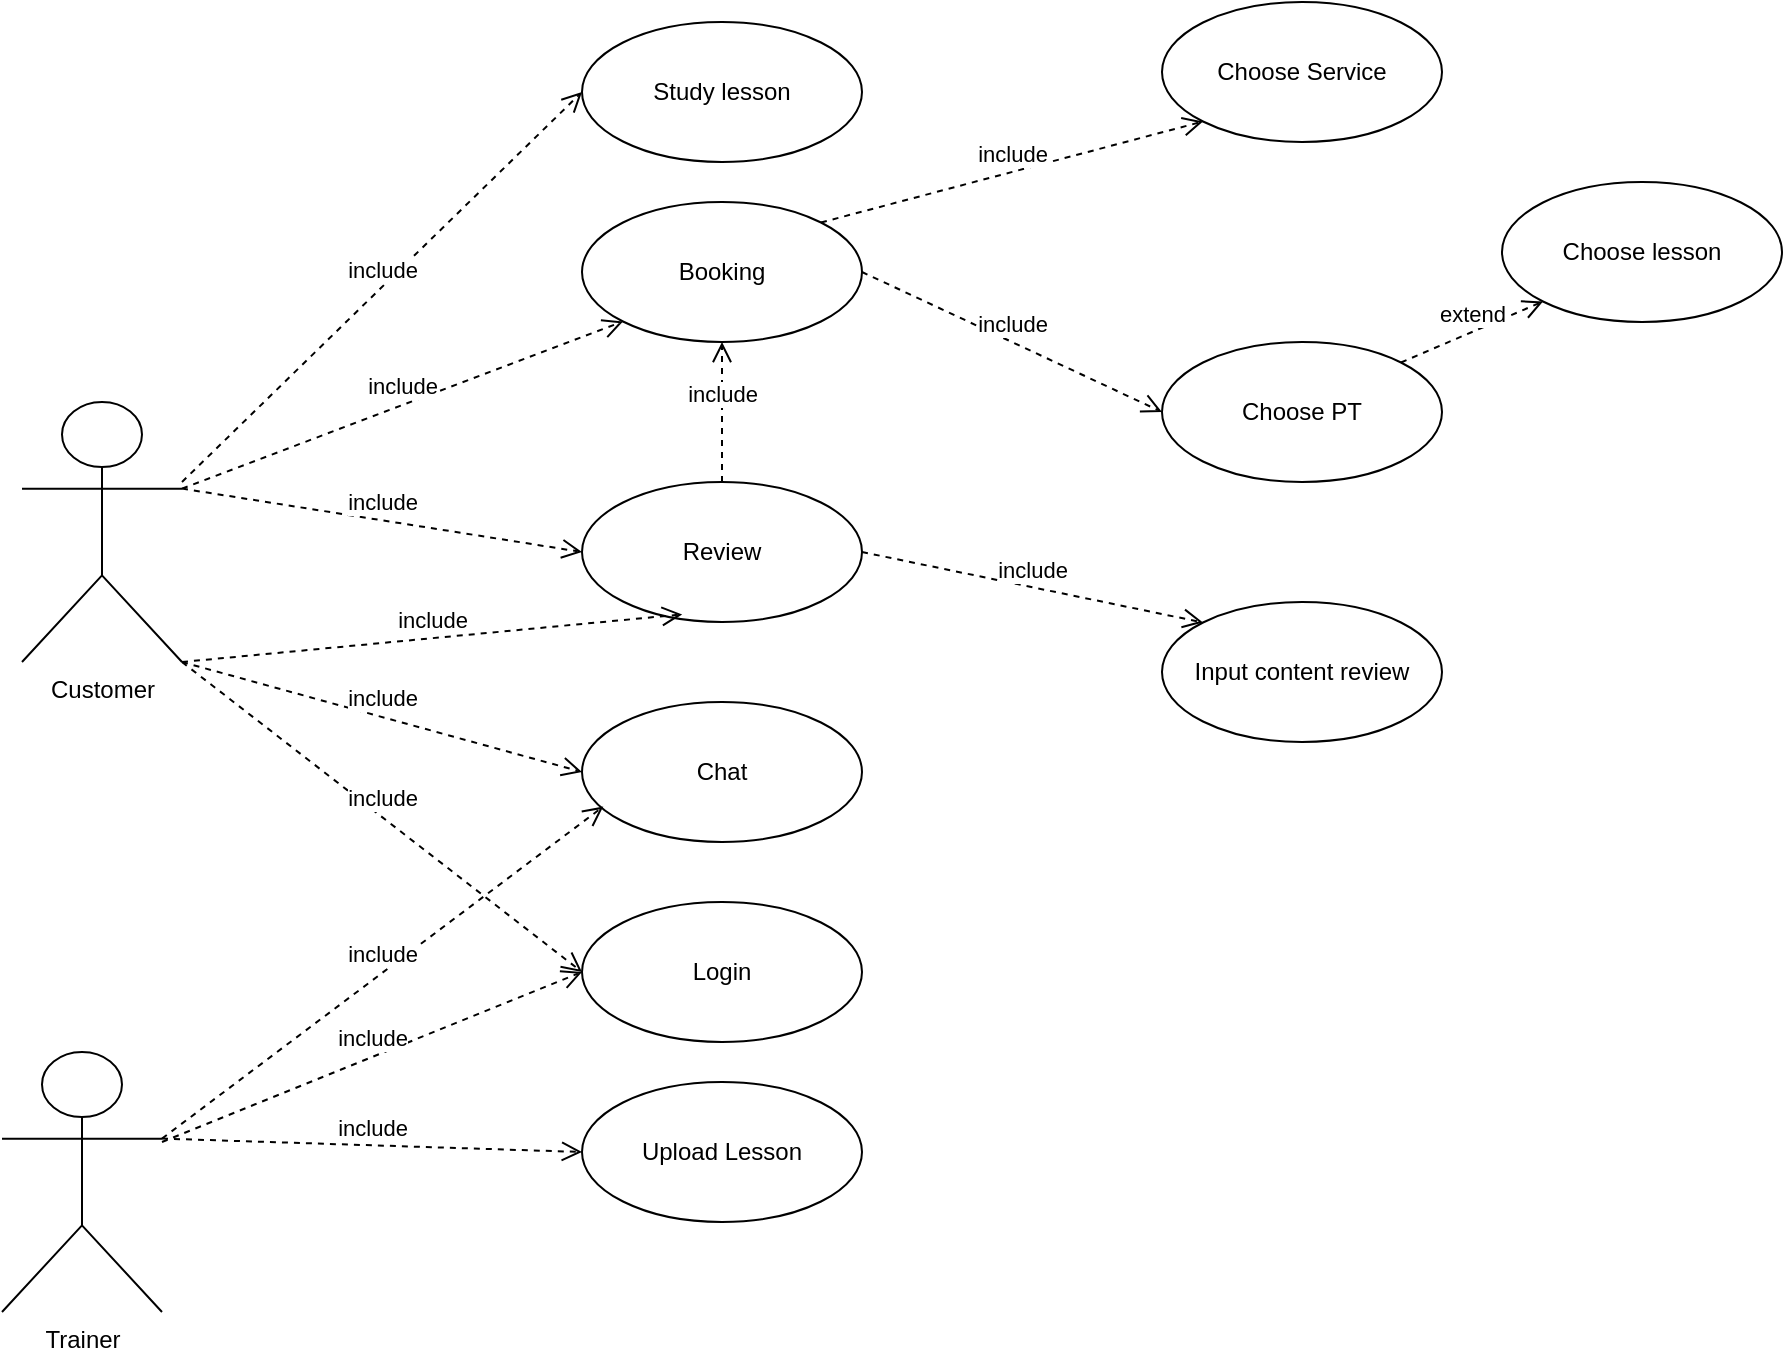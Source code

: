 <mxfile version="13.7.8" type="github">
  <diagram id="rZBaU04stiPMk3SZJmmc" name="Page-1">
    <mxGraphModel dx="1174" dy="645" grid="1" gridSize="10" guides="1" tooltips="1" connect="1" arrows="1" fold="1" page="1" pageScale="1" pageWidth="1100" pageHeight="1700" math="0" shadow="0">
      <root>
        <mxCell id="0" />
        <mxCell id="1" parent="0" />
        <mxCell id="SoXF86wuX2_m7fPJKhFs-2" value="Booking" style="ellipse;whiteSpace=wrap;html=1;" vertex="1" parent="1">
          <mxGeometry x="470" y="360" width="140" height="70" as="geometry" />
        </mxCell>
        <mxCell id="SoXF86wuX2_m7fPJKhFs-4" value="Trainer" style="shape=umlActor;verticalLabelPosition=bottom;verticalAlign=top;html=1;" vertex="1" parent="1">
          <mxGeometry x="180" y="785" width="80" height="130" as="geometry" />
        </mxCell>
        <mxCell id="SoXF86wuX2_m7fPJKhFs-5" value="Review" style="ellipse;whiteSpace=wrap;html=1;" vertex="1" parent="1">
          <mxGeometry x="470" y="500" width="140" height="70" as="geometry" />
        </mxCell>
        <mxCell id="SoXF86wuX2_m7fPJKhFs-6" value="Chat" style="ellipse;whiteSpace=wrap;html=1;" vertex="1" parent="1">
          <mxGeometry x="470" y="610" width="140" height="70" as="geometry" />
        </mxCell>
        <mxCell id="SoXF86wuX2_m7fPJKhFs-7" value="Study lesson" style="ellipse;whiteSpace=wrap;html=1;" vertex="1" parent="1">
          <mxGeometry x="470" y="270" width="140" height="70" as="geometry" />
        </mxCell>
        <mxCell id="SoXF86wuX2_m7fPJKhFs-8" value="Upload Lesson" style="ellipse;whiteSpace=wrap;html=1;" vertex="1" parent="1">
          <mxGeometry x="470" y="800" width="140" height="70" as="geometry" />
        </mxCell>
        <mxCell id="SoXF86wuX2_m7fPJKhFs-9" value="Login" style="ellipse;whiteSpace=wrap;html=1;" vertex="1" parent="1">
          <mxGeometry x="470" y="710" width="140" height="70" as="geometry" />
        </mxCell>
        <mxCell id="SoXF86wuX2_m7fPJKhFs-1" value="Customer" style="shape=umlActor;verticalLabelPosition=bottom;verticalAlign=top;html=1;labelPosition=center;align=center;" vertex="1" parent="1">
          <mxGeometry x="190" y="460" width="80" height="130" as="geometry" />
        </mxCell>
        <mxCell id="SoXF86wuX2_m7fPJKhFs-12" value="Choose PT" style="ellipse;whiteSpace=wrap;html=1;" vertex="1" parent="1">
          <mxGeometry x="760" y="430" width="140" height="70" as="geometry" />
        </mxCell>
        <mxCell id="SoXF86wuX2_m7fPJKhFs-13" value="Choose Service" style="ellipse;whiteSpace=wrap;html=1;" vertex="1" parent="1">
          <mxGeometry x="760" y="260" width="140" height="70" as="geometry" />
        </mxCell>
        <mxCell id="SoXF86wuX2_m7fPJKhFs-14" value="Input content review" style="ellipse;whiteSpace=wrap;html=1;" vertex="1" parent="1">
          <mxGeometry x="760" y="560" width="140" height="70" as="geometry" />
        </mxCell>
        <mxCell id="SoXF86wuX2_m7fPJKhFs-15" value="include" style="html=1;verticalAlign=bottom;endArrow=open;dashed=1;endSize=8;entryX=0;entryY=1;entryDx=0;entryDy=0;exitX=1;exitY=0.333;exitDx=0;exitDy=0;exitPerimeter=0;" edge="1" parent="1" source="SoXF86wuX2_m7fPJKhFs-1" target="SoXF86wuX2_m7fPJKhFs-2">
          <mxGeometry relative="1" as="geometry">
            <mxPoint x="390" y="540" as="sourcePoint" />
            <mxPoint x="440" y="450" as="targetPoint" />
          </mxGeometry>
        </mxCell>
        <mxCell id="SoXF86wuX2_m7fPJKhFs-16" value="include" style="html=1;verticalAlign=bottom;endArrow=open;dashed=1;endSize=8;entryX=0;entryY=0.5;entryDx=0;entryDy=0;exitX=1;exitY=0.333;exitDx=0;exitDy=0;exitPerimeter=0;" edge="1" parent="1" source="SoXF86wuX2_m7fPJKhFs-1" target="SoXF86wuX2_m7fPJKhFs-5">
          <mxGeometry relative="1" as="geometry">
            <mxPoint x="370" y="570" as="sourcePoint" />
            <mxPoint x="590.081" y="486.203" as="targetPoint" />
          </mxGeometry>
        </mxCell>
        <mxCell id="SoXF86wuX2_m7fPJKhFs-17" value="include" style="html=1;verticalAlign=bottom;endArrow=open;dashed=1;endSize=8;entryX=0.5;entryY=1;entryDx=0;entryDy=0;exitX=0.5;exitY=0;exitDx=0;exitDy=0;" edge="1" parent="1" source="SoXF86wuX2_m7fPJKhFs-5" target="SoXF86wuX2_m7fPJKhFs-2">
          <mxGeometry relative="1" as="geometry">
            <mxPoint x="350" y="590" as="sourcePoint" />
            <mxPoint x="570.081" y="506.203" as="targetPoint" />
          </mxGeometry>
        </mxCell>
        <mxCell id="SoXF86wuX2_m7fPJKhFs-18" value="include" style="html=1;verticalAlign=bottom;endArrow=open;dashed=1;endSize=8;entryX=0;entryY=0.5;entryDx=0;entryDy=0;exitX=1;exitY=0.5;exitDx=0;exitDy=0;" edge="1" parent="1" source="SoXF86wuX2_m7fPJKhFs-2" target="SoXF86wuX2_m7fPJKhFs-12">
          <mxGeometry relative="1" as="geometry">
            <mxPoint x="670" y="400" as="sourcePoint" />
            <mxPoint x="890.081" y="316.203" as="targetPoint" />
          </mxGeometry>
        </mxCell>
        <mxCell id="SoXF86wuX2_m7fPJKhFs-19" value="include" style="html=1;verticalAlign=bottom;endArrow=open;dashed=1;endSize=8;entryX=0;entryY=1;entryDx=0;entryDy=0;exitX=1;exitY=0;exitDx=0;exitDy=0;" edge="1" parent="1" source="SoXF86wuX2_m7fPJKhFs-2" target="SoXF86wuX2_m7fPJKhFs-13">
          <mxGeometry relative="1" as="geometry">
            <mxPoint x="690" y="330" as="sourcePoint" />
            <mxPoint x="910.081" y="246.203" as="targetPoint" />
          </mxGeometry>
        </mxCell>
        <mxCell id="SoXF86wuX2_m7fPJKhFs-22" value="include" style="html=1;verticalAlign=bottom;endArrow=open;dashed=1;endSize=8;entryX=0;entryY=0;entryDx=0;entryDy=0;exitX=1;exitY=0.5;exitDx=0;exitDy=0;" edge="1" parent="1" source="SoXF86wuX2_m7fPJKhFs-5" target="SoXF86wuX2_m7fPJKhFs-14">
          <mxGeometry relative="1" as="geometry">
            <mxPoint x="750" y="530" as="sourcePoint" />
            <mxPoint x="970.081" y="446.203" as="targetPoint" />
          </mxGeometry>
        </mxCell>
        <mxCell id="SoXF86wuX2_m7fPJKhFs-23" value="include" style="html=1;verticalAlign=bottom;endArrow=open;dashed=1;endSize=8;entryX=0;entryY=0.5;entryDx=0;entryDy=0;exitX=1;exitY=1;exitDx=0;exitDy=0;exitPerimeter=0;" edge="1" parent="1" source="SoXF86wuX2_m7fPJKhFs-1" target="SoXF86wuX2_m7fPJKhFs-6">
          <mxGeometry relative="1" as="geometry">
            <mxPoint x="370" y="590" as="sourcePoint" />
            <mxPoint x="590.081" y="506.203" as="targetPoint" />
          </mxGeometry>
        </mxCell>
        <mxCell id="SoXF86wuX2_m7fPJKhFs-24" value="include" style="html=1;verticalAlign=bottom;endArrow=open;dashed=1;endSize=8;entryX=0.076;entryY=0.747;entryDx=0;entryDy=0;exitX=1;exitY=0.333;exitDx=0;exitDy=0;exitPerimeter=0;entryPerimeter=0;" edge="1" parent="1" source="SoXF86wuX2_m7fPJKhFs-4" target="SoXF86wuX2_m7fPJKhFs-6">
          <mxGeometry relative="1" as="geometry">
            <mxPoint x="270" y="880" as="sourcePoint" />
            <mxPoint x="490.081" y="796.203" as="targetPoint" />
          </mxGeometry>
        </mxCell>
        <mxCell id="SoXF86wuX2_m7fPJKhFs-25" value="include" style="html=1;verticalAlign=bottom;endArrow=open;dashed=1;endSize=8;entryX=0;entryY=1;entryDx=0;entryDy=0;exitX=1;exitY=1;exitDx=0;exitDy=0;exitPerimeter=0;" edge="1" parent="1" source="SoXF86wuX2_m7fPJKhFs-1">
          <mxGeometry relative="1" as="geometry">
            <mxPoint x="300" y="650" as="sourcePoint" />
            <mxPoint x="520.081" y="566.203" as="targetPoint" />
          </mxGeometry>
        </mxCell>
        <mxCell id="SoXF86wuX2_m7fPJKhFs-26" value="include" style="html=1;verticalAlign=bottom;endArrow=open;dashed=1;endSize=8;entryX=0;entryY=0.5;entryDx=0;entryDy=0;" edge="1" parent="1" target="SoXF86wuX2_m7fPJKhFs-7">
          <mxGeometry relative="1" as="geometry">
            <mxPoint x="270" y="500" as="sourcePoint" />
            <mxPoint x="530.081" y="326.203" as="targetPoint" />
          </mxGeometry>
        </mxCell>
        <mxCell id="SoXF86wuX2_m7fPJKhFs-27" value="include" style="html=1;verticalAlign=bottom;endArrow=open;dashed=1;endSize=8;entryX=0;entryY=0.5;entryDx=0;entryDy=0;exitX=1;exitY=0.333;exitDx=0;exitDy=0;exitPerimeter=0;" edge="1" parent="1" source="SoXF86wuX2_m7fPJKhFs-4" target="SoXF86wuX2_m7fPJKhFs-8">
          <mxGeometry relative="1" as="geometry">
            <mxPoint x="550" y="780" as="sourcePoint" />
            <mxPoint x="770.081" y="696.203" as="targetPoint" />
          </mxGeometry>
        </mxCell>
        <mxCell id="SoXF86wuX2_m7fPJKhFs-31" value="Choose lesson" style="ellipse;whiteSpace=wrap;html=1;" vertex="1" parent="1">
          <mxGeometry x="930" y="350" width="140" height="70" as="geometry" />
        </mxCell>
        <mxCell id="SoXF86wuX2_m7fPJKhFs-32" value="extend" style="html=1;verticalAlign=bottom;endArrow=open;dashed=1;endSize=8;entryX=0;entryY=1;entryDx=0;entryDy=0;exitX=1;exitY=0;exitDx=0;exitDy=0;" edge="1" parent="1" source="SoXF86wuX2_m7fPJKhFs-12" target="SoXF86wuX2_m7fPJKhFs-31">
          <mxGeometry relative="1" as="geometry">
            <mxPoint x="850" y="380" as="sourcePoint" />
            <mxPoint x="1000.0" y="450" as="targetPoint" />
          </mxGeometry>
        </mxCell>
        <mxCell id="SoXF86wuX2_m7fPJKhFs-33" value="include" style="html=1;verticalAlign=bottom;endArrow=open;dashed=1;endSize=8;entryX=0;entryY=0.5;entryDx=0;entryDy=0;exitX=1;exitY=1;exitDx=0;exitDy=0;exitPerimeter=0;" edge="1" parent="1" source="SoXF86wuX2_m7fPJKhFs-1" target="SoXF86wuX2_m7fPJKhFs-9">
          <mxGeometry relative="1" as="geometry">
            <mxPoint x="300" y="650" as="sourcePoint" />
            <mxPoint x="450.0" y="720" as="targetPoint" />
          </mxGeometry>
        </mxCell>
        <mxCell id="SoXF86wuX2_m7fPJKhFs-34" value="include" style="html=1;verticalAlign=bottom;endArrow=open;dashed=1;endSize=8;entryX=0;entryY=0.5;entryDx=0;entryDy=0;" edge="1" parent="1" target="SoXF86wuX2_m7fPJKhFs-9">
          <mxGeometry relative="1" as="geometry">
            <mxPoint x="260" y="830" as="sourcePoint" />
            <mxPoint x="460.0" y="790" as="targetPoint" />
          </mxGeometry>
        </mxCell>
      </root>
    </mxGraphModel>
  </diagram>
</mxfile>
